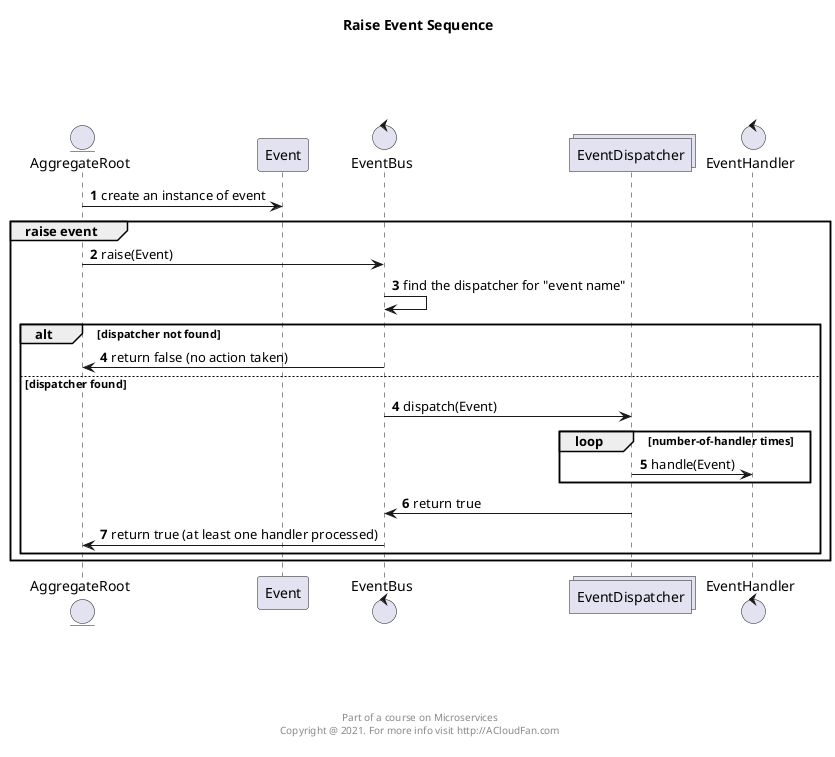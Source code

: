 @startuml

autonumber

entity  AggregateRoot
AggregateRoot -> Event : create an instance of event

control EventBus
collections EventDispatcher
control EventHandler

group raise event


    AggregateRoot -> EventBus : raise(Event)


    EventBus -> EventBus : find the dispatcher for "event name"

    alt dispatcher not found
        EventBus -> AggregateRoot : return false (no action taken)
    else dispatcher found
        autonumber 4
        EventBus -> EventDispatcher : dispatch(Event)
        loop number-of-handler times
            EventDispatcher -> EventHandler : handle(Event)
        end
        EventDispatcher -> EventBus : return true
        EventBus -> AggregateRoot : return true (at least one handler processed)

    end
end


title  Raise Event Sequence \n\n\n\n
footer \n\n\n\n\n\n Part of a course on Microservices \n Copyright @ 2021. For more info visit http://ACloudFan.com \n

@enduml
